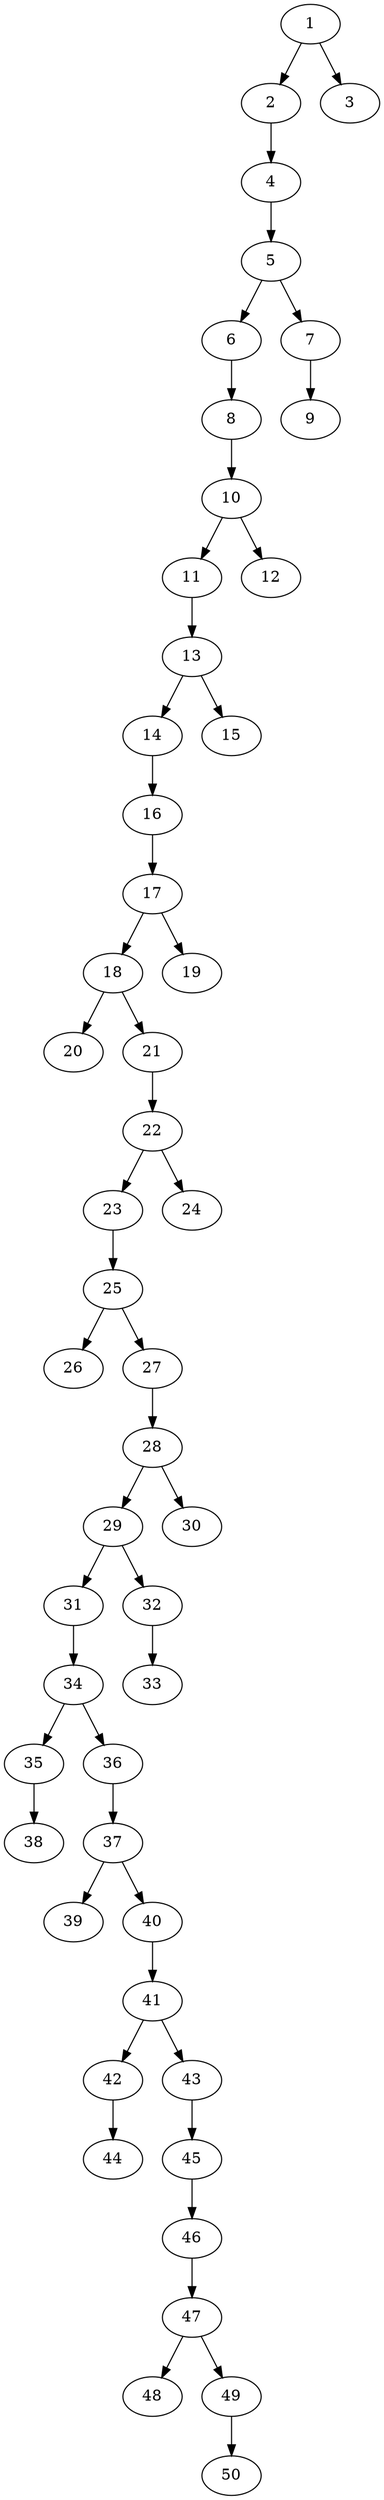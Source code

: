 // DAG automatically generated by daggen at Fri Aug  4 16:35:14 2017
// ./daggen --dot -n 50 --fat 0.2 --regular 0.8 --density 0.2 --jump 1 
digraph G {
  1 [size="16522", alpha="0.11"]
  1 -> 2 [size ="302"]
  1 -> 3 [size ="302"]
  2 [size="30395", alpha="0.02"]
  2 -> 4 [size ="537"]
  3 [size="10445", alpha="0.12"]
  4 [size="1109685", alpha="0.15"]
  4 -> 5 [size ="679"]
  5 [size="56722", alpha="0.14"]
  5 -> 6 [size ="210"]
  5 -> 7 [size ="210"]
  6 [size="20376", alpha="0.10"]
  6 -> 8 [size ="537"]
  7 [size="365304", alpha="0.12"]
  7 -> 9 [size ="302"]
  8 [size="335163", alpha="0.19"]
  8 -> 10 [size ="302"]
  9 [size="8374", alpha="0.17"]
  10 [size="31425", alpha="0.02"]
  10 -> 11 [size ="839"]
  10 -> 12 [size ="839"]
  11 [size="231928", alpha="0.09"]
  11 -> 13 [size ="302"]
  12 [size="44087", alpha="0.01"]
  13 [size="1550", alpha="0.07"]
  13 -> 14 [size ="34"]
  13 -> 15 [size ="34"]
  14 [size="20597", alpha="0.06"]
  14 -> 16 [size ="679"]
  15 [size="7833", alpha="0.18"]
  16 [size="549756", alpha="0.10"]
  16 -> 17 [size ="537"]
  17 [size="24579", alpha="0.09"]
  17 -> 18 [size ="411"]
  17 -> 19 [size ="411"]
  18 [size="68719", alpha="0.10"]
  18 -> 20 [size ="134"]
  18 -> 21 [size ="134"]
  19 [size="404559", alpha="0.11"]
  20 [size="25985", alpha="0.03"]
  21 [size="68719", alpha="0.04"]
  21 -> 22 [size ="134"]
  22 [size="3996", alpha="0.00"]
  22 -> 23 [size ="134"]
  22 -> 24 [size ="134"]
  23 [size="549756", alpha="0.14"]
  23 -> 25 [size ="537"]
  24 [size="7863", alpha="0.07"]
  25 [size="4120", alpha="0.02"]
  25 -> 26 [size ="134"]
  25 -> 27 [size ="134"]
  26 [size="228880", alpha="0.09"]
  27 [size="549756", alpha="0.08"]
  27 -> 28 [size ="537"]
  28 [size="6978", alpha="0.09"]
  28 -> 29 [size ="34"]
  28 -> 30 [size ="34"]
  29 [size="549756", alpha="0.03"]
  29 -> 31 [size ="537"]
  29 -> 32 [size ="537"]
  30 [size="305025", alpha="0.03"]
  31 [size="643259", alpha="0.13"]
  31 -> 34 [size ="411"]
  32 [size="549756", alpha="0.01"]
  32 -> 33 [size ="537"]
  33 [size="28991", alpha="0.13"]
  34 [size="3321", alpha="0.03"]
  34 -> 35 [size ="75"]
  34 -> 36 [size ="75"]
  35 [size="231928", alpha="0.06"]
  35 -> 38 [size ="302"]
  36 [size="782758", alpha="0.19"]
  36 -> 37 [size ="679"]
  37 [size="234782", alpha="0.02"]
  37 -> 39 [size ="537"]
  37 -> 40 [size ="537"]
  38 [size="134218", alpha="0.03"]
  39 [size="86558", alpha="0.09"]
  40 [size="33425", alpha="0.04"]
  40 -> 41 [size ="839"]
  41 [size="17928", alpha="0.15"]
  41 -> 42 [size ="302"]
  41 -> 43 [size ="302"]
  42 [size="466825", alpha="0.07"]
  42 -> 44 [size ="411"]
  43 [size="656131", alpha="0.09"]
  43 -> 45 [size ="411"]
  44 [size="549756", alpha="0.02"]
  45 [size="549756", alpha="0.04"]
  45 -> 46 [size ="537"]
  46 [size="10926", alpha="0.10"]
  46 -> 47 [size ="302"]
  47 [size="68719", alpha="0.14"]
  47 -> 48 [size ="134"]
  47 -> 49 [size ="134"]
  48 [size="134218", alpha="0.03"]
  49 [size="259810", alpha="0.14"]
  49 -> 50 [size ="210"]
  50 [size="782758", alpha="0.19"]
}

